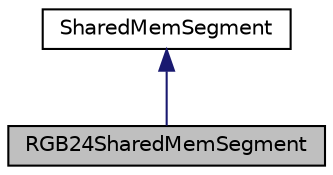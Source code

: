 digraph "RGB24SharedMemSegment"
{
  edge [fontname="Helvetica",fontsize="10",labelfontname="Helvetica",labelfontsize="10"];
  node [fontname="Helvetica",fontsize="10",shape=record];
  Node0 [label="RGB24SharedMemSegment",height=0.2,width=0.4,color="black", fillcolor="grey75", style="filled", fontcolor="black"];
  Node1 -> Node0 [dir="back",color="midnightblue",fontsize="10",style="solid",fontname="Helvetica"];
  Node1 [label="SharedMemSegment",height=0.2,width=0.4,color="black", fillcolor="white", style="filled",URL="$classSharedMemSegment.html",tooltip="Handles a shared memory segment with metadata (the segment size) "];
}
